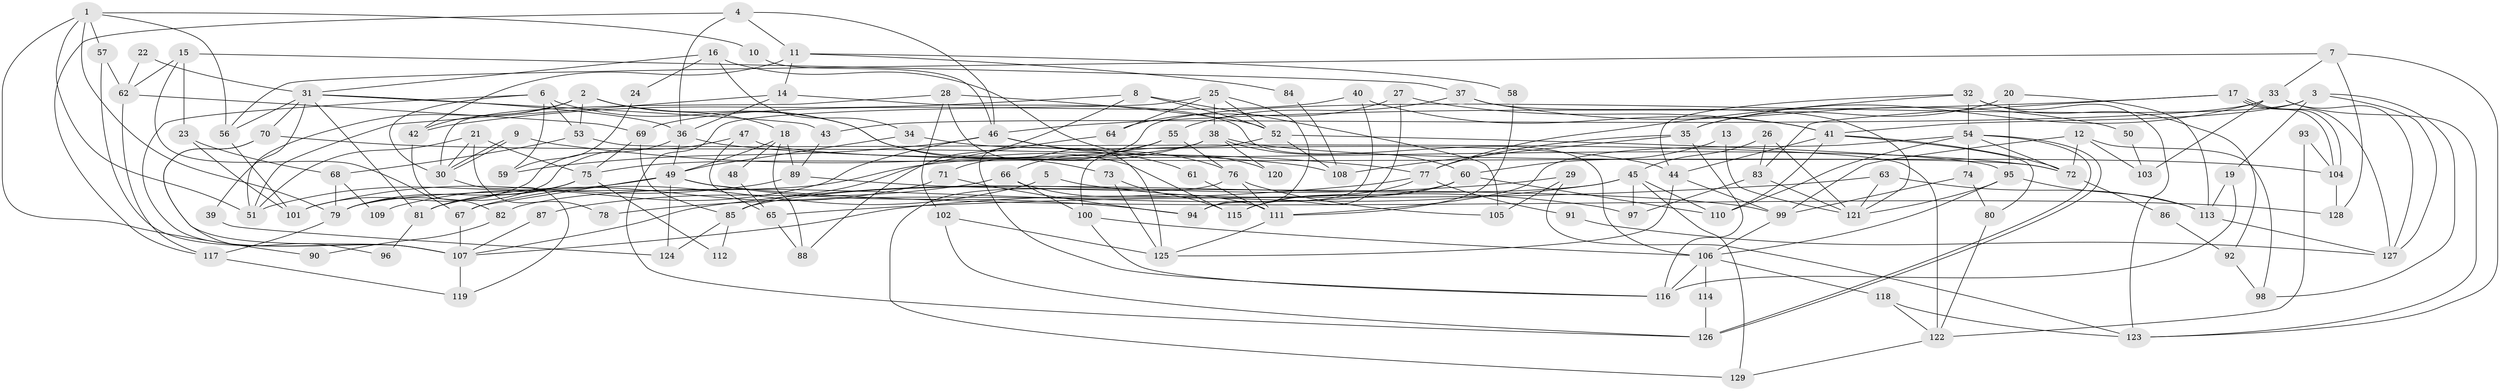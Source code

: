 // Generated by graph-tools (version 1.1) at 2025/49/03/09/25 04:49:19]
// undirected, 129 vertices, 258 edges
graph export_dot {
graph [start="1"]
  node [color=gray90,style=filled];
  1;
  2;
  3;
  4;
  5;
  6;
  7;
  8;
  9;
  10;
  11;
  12;
  13;
  14;
  15;
  16;
  17;
  18;
  19;
  20;
  21;
  22;
  23;
  24;
  25;
  26;
  27;
  28;
  29;
  30;
  31;
  32;
  33;
  34;
  35;
  36;
  37;
  38;
  39;
  40;
  41;
  42;
  43;
  44;
  45;
  46;
  47;
  48;
  49;
  50;
  51;
  52;
  53;
  54;
  55;
  56;
  57;
  58;
  59;
  60;
  61;
  62;
  63;
  64;
  65;
  66;
  67;
  68;
  69;
  70;
  71;
  72;
  73;
  74;
  75;
  76;
  77;
  78;
  79;
  80;
  81;
  82;
  83;
  84;
  85;
  86;
  87;
  88;
  89;
  90;
  91;
  92;
  93;
  94;
  95;
  96;
  97;
  98;
  99;
  100;
  101;
  102;
  103;
  104;
  105;
  106;
  107;
  108;
  109;
  110;
  111;
  112;
  113;
  114;
  115;
  116;
  117;
  118;
  119;
  120;
  121;
  122;
  123;
  124;
  125;
  126;
  127;
  128;
  129;
  1 -- 57;
  1 -- 56;
  1 -- 10;
  1 -- 51;
  1 -- 79;
  1 -- 90;
  2 -- 73;
  2 -- 53;
  2 -- 18;
  2 -- 42;
  2 -- 51;
  3 -- 127;
  3 -- 41;
  3 -- 19;
  3 -- 71;
  3 -- 98;
  4 -- 11;
  4 -- 46;
  4 -- 36;
  4 -- 117;
  5 -- 97;
  5 -- 67;
  6 -- 107;
  6 -- 30;
  6 -- 53;
  6 -- 59;
  6 -- 115;
  7 -- 128;
  7 -- 33;
  7 -- 56;
  7 -- 123;
  8 -- 88;
  8 -- 105;
  8 -- 42;
  8 -- 52;
  9 -- 77;
  9 -- 30;
  9 -- 30;
  10 -- 46;
  11 -- 42;
  11 -- 14;
  11 -- 58;
  11 -- 84;
  12 -- 72;
  12 -- 99;
  12 -- 98;
  12 -- 103;
  13 -- 60;
  13 -- 121;
  14 -- 36;
  14 -- 51;
  14 -- 106;
  15 -- 37;
  15 -- 67;
  15 -- 23;
  15 -- 62;
  16 -- 34;
  16 -- 31;
  16 -- 24;
  16 -- 120;
  17 -- 127;
  17 -- 104;
  17 -- 104;
  17 -- 46;
  17 -- 83;
  18 -- 49;
  18 -- 48;
  18 -- 88;
  18 -- 89;
  19 -- 116;
  19 -- 113;
  20 -- 35;
  20 -- 113;
  20 -- 95;
  21 -- 30;
  21 -- 51;
  21 -- 75;
  21 -- 78;
  22 -- 31;
  22 -- 62;
  23 -- 68;
  23 -- 101;
  24 -- 59;
  25 -- 64;
  25 -- 52;
  25 -- 38;
  25 -- 94;
  25 -- 126;
  26 -- 45;
  26 -- 83;
  26 -- 121;
  27 -- 41;
  27 -- 115;
  27 -- 64;
  28 -- 102;
  28 -- 52;
  28 -- 30;
  28 -- 125;
  29 -- 123;
  29 -- 107;
  29 -- 105;
  30 -- 119;
  31 -- 56;
  31 -- 36;
  31 -- 39;
  31 -- 43;
  31 -- 70;
  31 -- 81;
  32 -- 54;
  32 -- 44;
  32 -- 77;
  32 -- 92;
  32 -- 123;
  33 -- 43;
  33 -- 123;
  33 -- 35;
  33 -- 103;
  33 -- 127;
  34 -- 44;
  34 -- 49;
  35 -- 77;
  35 -- 108;
  35 -- 116;
  36 -- 49;
  36 -- 72;
  36 -- 101;
  37 -- 121;
  37 -- 55;
  37 -- 50;
  38 -- 75;
  38 -- 60;
  38 -- 79;
  38 -- 104;
  38 -- 120;
  39 -- 124;
  40 -- 94;
  40 -- 69;
  40 -- 41;
  41 -- 72;
  41 -- 44;
  41 -- 80;
  41 -- 110;
  42 -- 82;
  43 -- 89;
  44 -- 99;
  44 -- 125;
  45 -- 110;
  45 -- 107;
  45 -- 85;
  45 -- 97;
  45 -- 129;
  46 -- 76;
  46 -- 59;
  46 -- 61;
  46 -- 109;
  47 -- 79;
  47 -- 72;
  47 -- 65;
  48 -- 65;
  49 -- 51;
  49 -- 94;
  49 -- 67;
  49 -- 124;
  49 -- 128;
  50 -- 103;
  52 -- 95;
  52 -- 100;
  52 -- 108;
  53 -- 122;
  53 -- 68;
  54 -- 111;
  54 -- 126;
  54 -- 126;
  54 -- 72;
  54 -- 74;
  54 -- 110;
  55 -- 116;
  55 -- 66;
  55 -- 76;
  56 -- 101;
  57 -- 62;
  57 -- 107;
  58 -- 111;
  60 -- 110;
  60 -- 82;
  60 -- 115;
  61 -- 111;
  62 -- 117;
  62 -- 69;
  63 -- 121;
  63 -- 113;
  63 -- 65;
  64 -- 85;
  65 -- 88;
  66 -- 100;
  66 -- 111;
  66 -- 87;
  67 -- 107;
  68 -- 79;
  68 -- 109;
  69 -- 75;
  69 -- 85;
  70 -- 108;
  70 -- 96;
  70 -- 107;
  71 -- 81;
  71 -- 94;
  72 -- 86;
  73 -- 115;
  73 -- 125;
  74 -- 99;
  74 -- 80;
  75 -- 79;
  75 -- 81;
  75 -- 112;
  76 -- 129;
  76 -- 105;
  76 -- 111;
  77 -- 115;
  77 -- 78;
  77 -- 91;
  79 -- 117;
  80 -- 122;
  81 -- 96;
  82 -- 90;
  83 -- 121;
  83 -- 97;
  84 -- 108;
  85 -- 112;
  85 -- 124;
  86 -- 92;
  87 -- 107;
  89 -- 101;
  89 -- 99;
  91 -- 127;
  92 -- 98;
  93 -- 104;
  93 -- 122;
  95 -- 106;
  95 -- 113;
  95 -- 121;
  99 -- 106;
  100 -- 106;
  100 -- 116;
  102 -- 125;
  102 -- 126;
  104 -- 128;
  106 -- 116;
  106 -- 114;
  106 -- 118;
  107 -- 119;
  111 -- 125;
  113 -- 127;
  114 -- 126;
  117 -- 119;
  118 -- 123;
  118 -- 122;
  122 -- 129;
}
